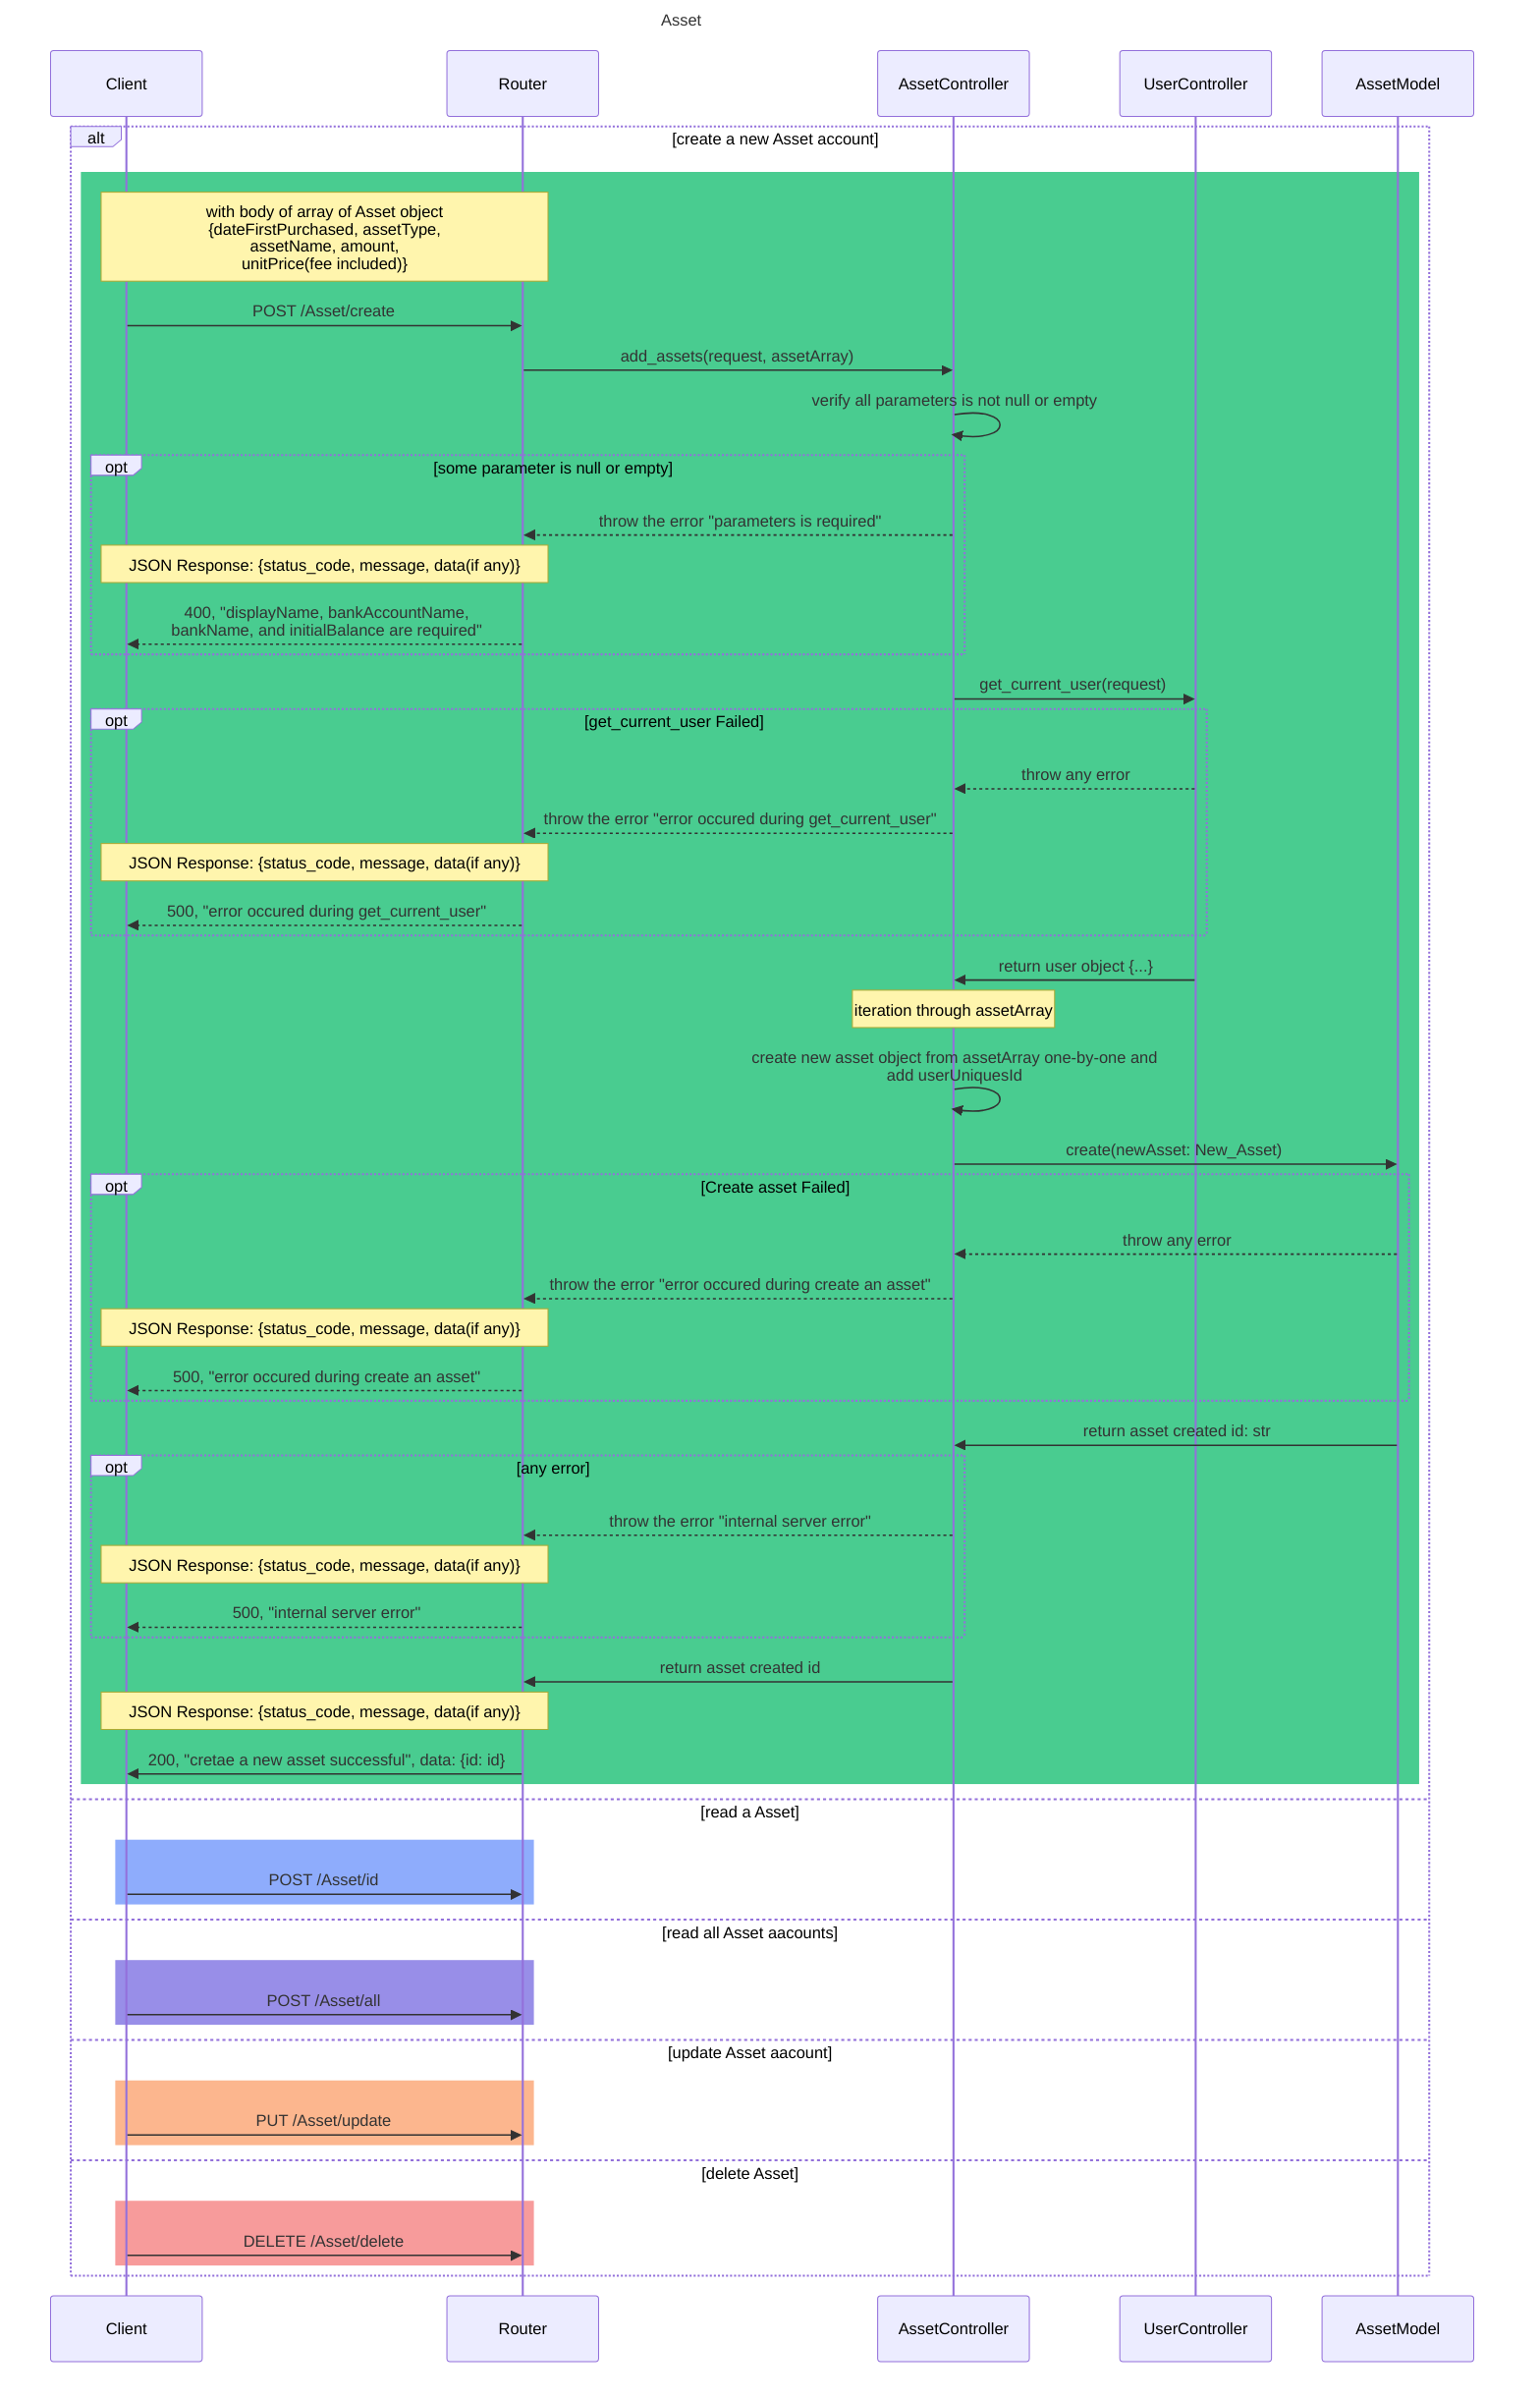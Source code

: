 sequenceDiagram
    title Asset 
    participant Client
    participant Router
    participant Cont as AssetController
    participant User as UserController
    participant Asset as AssetModel

    alt create a new Asset account
        rect rgb(73,204,144)
            Note over Client,Router: with body of array of Asset object<br>{dateFirstPurchased, assetType,<br>assetName, amount,<br>unitPrice(fee included)}
            Client->>Router: POST /Asset/create
            Router->>Cont: add_assets(request, assetArray)
            Cont->>Cont: verify all parameters is not null or empty
            opt some parameter is null or empty
                Cont-->>Router: throw the error "parameters is required"
                Note over Router,Client: JSON Response: {status_code, message, data(if any)}
                Router-->>Client: 400, "displayName, bankAccountName,<br>bankName, and initialBalance are required"
            end
            Cont->>User: get_current_user(request)
            opt get_current_user Failed
                User-->>Cont: throw any error
                Cont-->>Router: throw the error "error occured during get_current_user"
                Note over Router,Client: JSON Response: {status_code, message, data(if any)}
                Router-->>Client: 500, "error occured during get_current_user"
            end
            User->>Cont: return user object {...}
            Note over Cont: iteration through assetArray
            Cont->>Cont: create new asset object from assetArray one-by-one and<br>add userUniquesId
            Cont->>Asset: create(newAsset: New_Asset)
            opt Create asset Failed
                Asset-->>Cont: throw any error
                Cont-->>Router: throw the error "error occured during create an asset"
                Note over Router,Client: JSON Response: {status_code, message, data(if any)}
                Router-->>Client: 500, "error occured during create an asset"
            end
            Asset->>Cont: return asset created id: str
            opt any error
                Cont-->>Router: throw the error "internal server error"
                Note over Router,Client: JSON Response: {status_code, message, data(if any)}
                Router-->>Client: 500, "internal server error"
            end
            Cont->>Router: return asset created id
            Note over Router,Client: JSON Response: {status_code, message, data(if any)}
            Router->>Client: 200, "cretae a new asset successful", data: {id: id}

        end
    else read a Asset 
        rect rgb(142,172,252)
            Client->>Router: POST /Asset/id
        end
    else read all Asset aacounts
        rect rgb(152, 142, 232)
            Client->>Router: POST /Asset/all
        end
    else update Asset aacount
        rect rgb(252,182,142)
            Client->>Router: PUT  /Asset/update
        end
    else delete Asset 
        rect rgb(247,155,155)
            Client->>Router: DELETE /Asset/delete
        end
    end